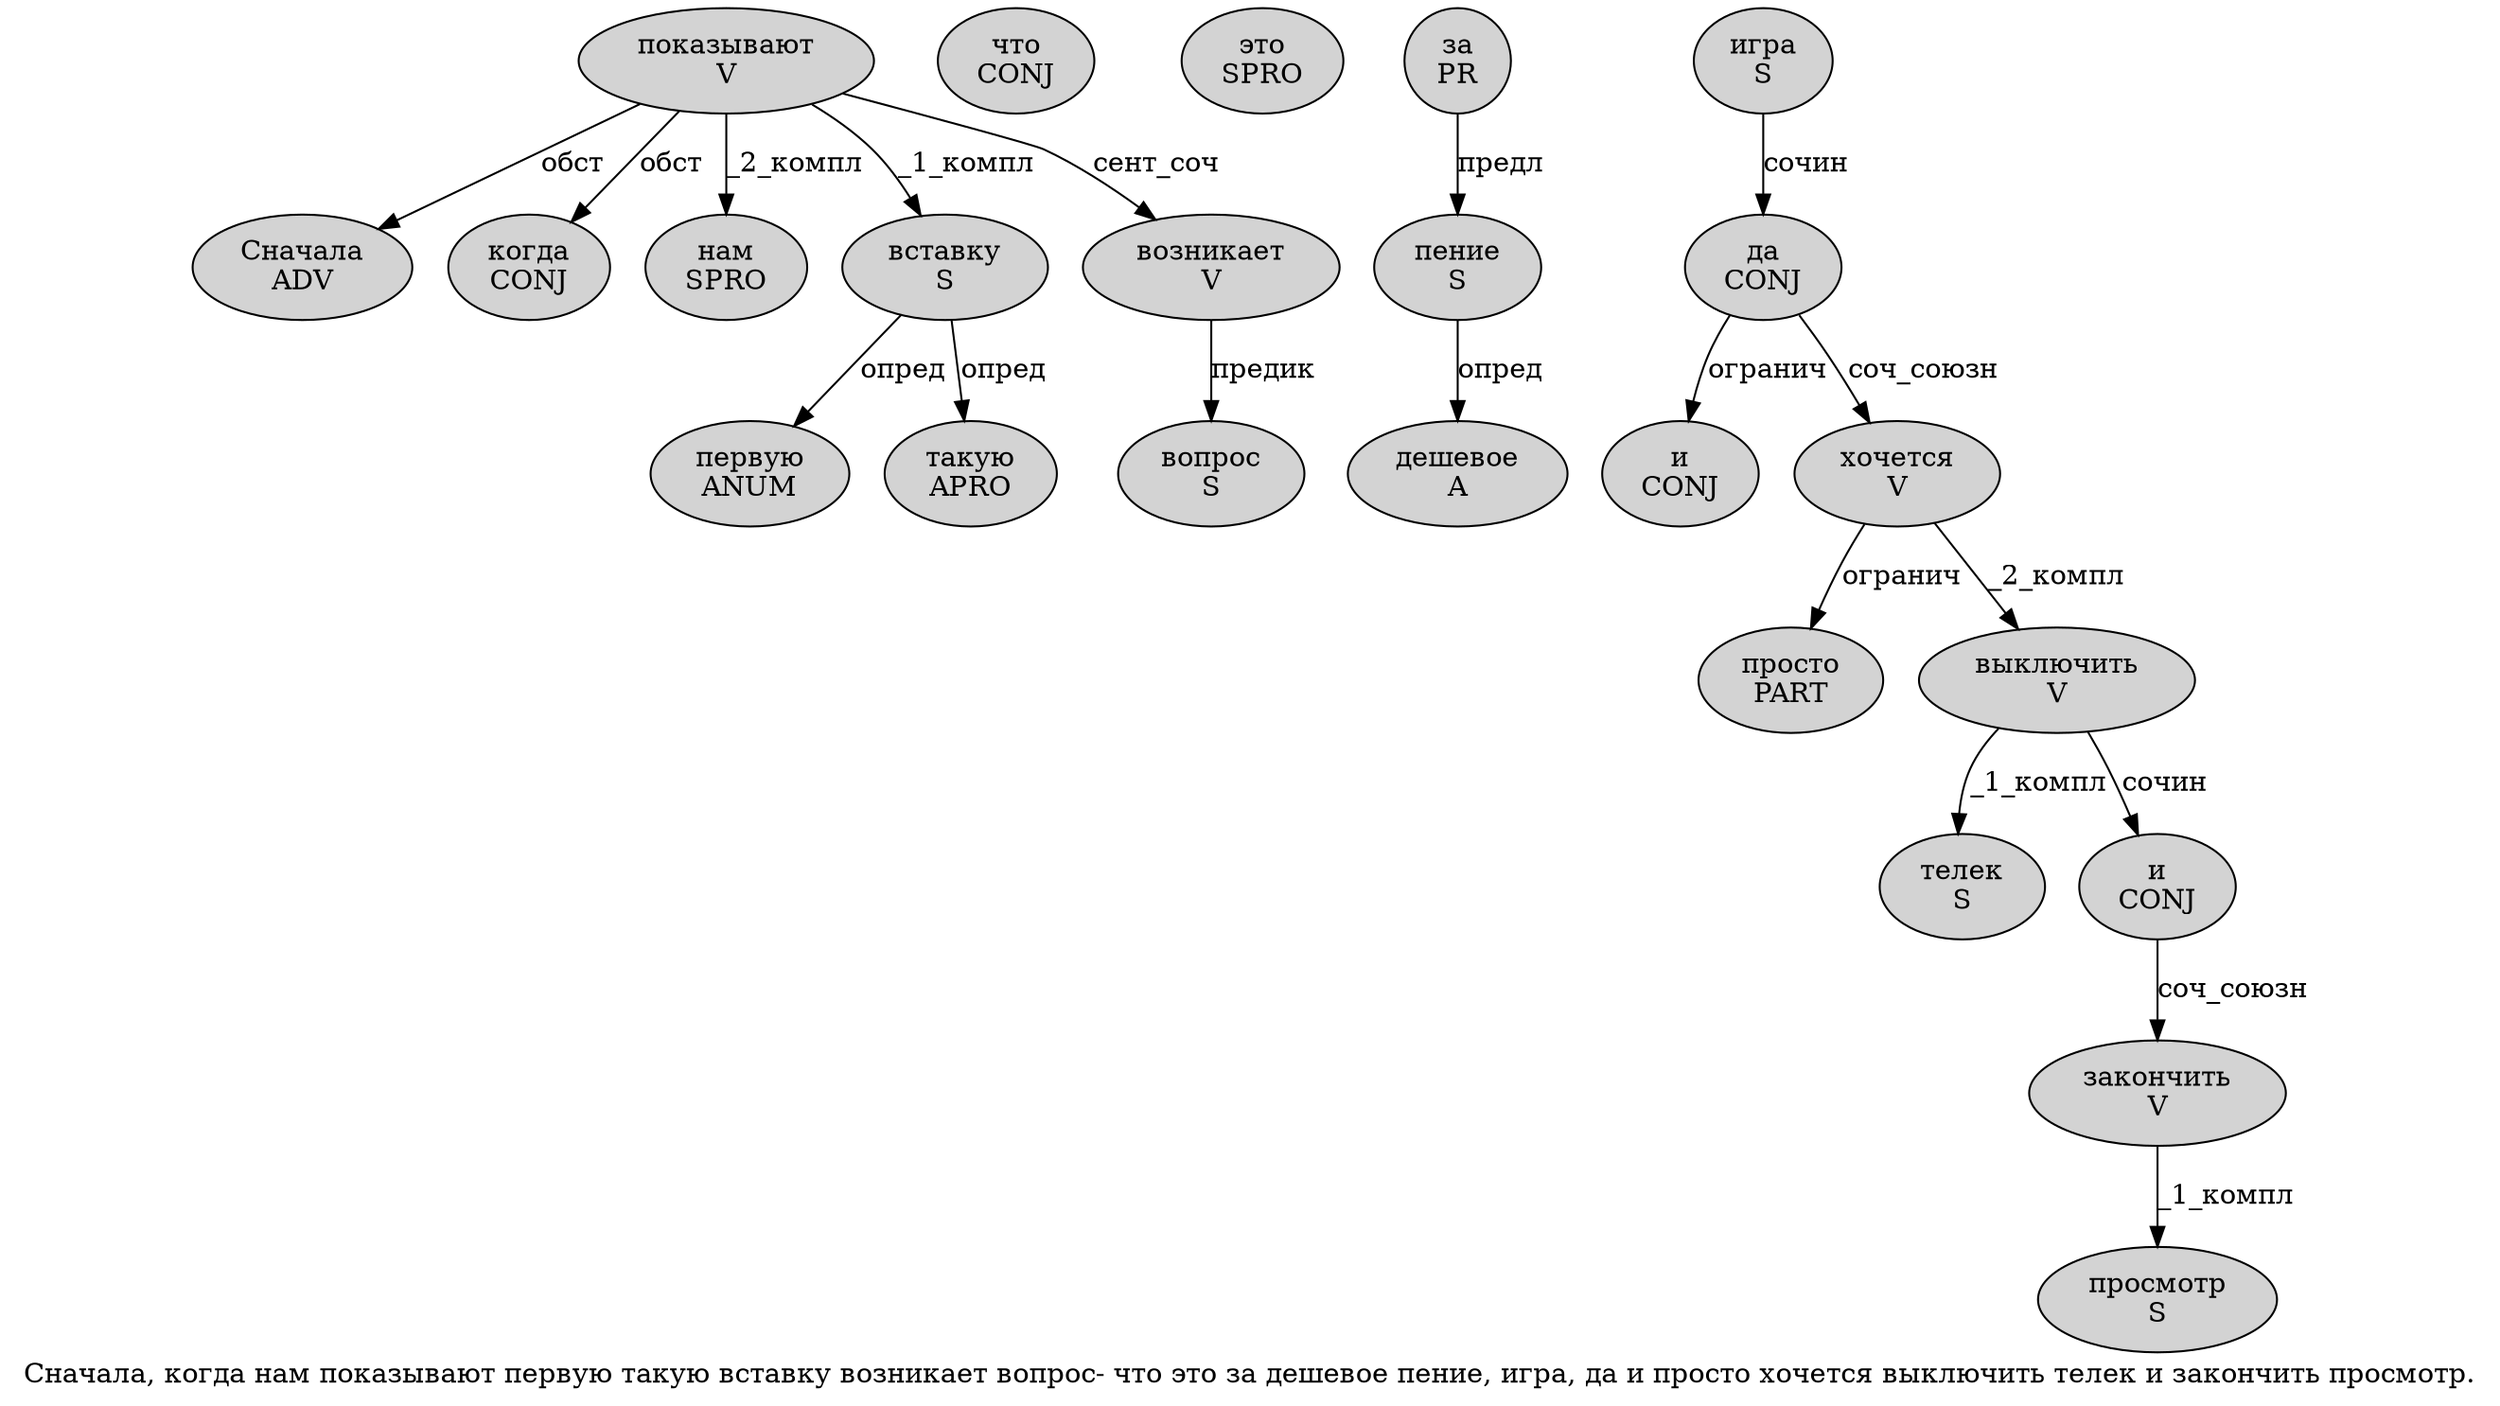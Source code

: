 digraph SENTENCE_1000 {
	graph [label="Сначала, когда нам показывают первую такую вставку возникает вопрос- что это за дешевое пение, игра, да и просто хочется выключить телек и закончить просмотр."]
	node [style=filled]
		0 [label="Сначала
ADV" color="" fillcolor=lightgray penwidth=1 shape=ellipse]
		2 [label="когда
CONJ" color="" fillcolor=lightgray penwidth=1 shape=ellipse]
		3 [label="нам
SPRO" color="" fillcolor=lightgray penwidth=1 shape=ellipse]
		4 [label="показывают
V" color="" fillcolor=lightgray penwidth=1 shape=ellipse]
		5 [label="первую
ANUM" color="" fillcolor=lightgray penwidth=1 shape=ellipse]
		6 [label="такую
APRO" color="" fillcolor=lightgray penwidth=1 shape=ellipse]
		7 [label="вставку
S" color="" fillcolor=lightgray penwidth=1 shape=ellipse]
		8 [label="возникает
V" color="" fillcolor=lightgray penwidth=1 shape=ellipse]
		9 [label="вопрос
S" color="" fillcolor=lightgray penwidth=1 shape=ellipse]
		11 [label="что
CONJ" color="" fillcolor=lightgray penwidth=1 shape=ellipse]
		12 [label="это
SPRO" color="" fillcolor=lightgray penwidth=1 shape=ellipse]
		13 [label="за
PR" color="" fillcolor=lightgray penwidth=1 shape=ellipse]
		14 [label="дешевое
A" color="" fillcolor=lightgray penwidth=1 shape=ellipse]
		15 [label="пение
S" color="" fillcolor=lightgray penwidth=1 shape=ellipse]
		17 [label="игра
S" color="" fillcolor=lightgray penwidth=1 shape=ellipse]
		19 [label="да
CONJ" color="" fillcolor=lightgray penwidth=1 shape=ellipse]
		20 [label="и
CONJ" color="" fillcolor=lightgray penwidth=1 shape=ellipse]
		21 [label="просто
PART" color="" fillcolor=lightgray penwidth=1 shape=ellipse]
		22 [label="хочется
V" color="" fillcolor=lightgray penwidth=1 shape=ellipse]
		23 [label="выключить
V" color="" fillcolor=lightgray penwidth=1 shape=ellipse]
		24 [label="телек
S" color="" fillcolor=lightgray penwidth=1 shape=ellipse]
		25 [label="и
CONJ" color="" fillcolor=lightgray penwidth=1 shape=ellipse]
		26 [label="закончить
V" color="" fillcolor=lightgray penwidth=1 shape=ellipse]
		27 [label="просмотр
S" color="" fillcolor=lightgray penwidth=1 shape=ellipse]
			25 -> 26 [label="соч_союзн"]
			17 -> 19 [label="сочин"]
			7 -> 5 [label="опред"]
			7 -> 6 [label="опред"]
			13 -> 15 [label="предл"]
			23 -> 24 [label="_1_компл"]
			23 -> 25 [label="сочин"]
			15 -> 14 [label="опред"]
			8 -> 9 [label="предик"]
			19 -> 20 [label="огранич"]
			19 -> 22 [label="соч_союзн"]
			4 -> 0 [label="обст"]
			4 -> 2 [label="обст"]
			4 -> 3 [label="_2_компл"]
			4 -> 7 [label="_1_компл"]
			4 -> 8 [label="сент_соч"]
			26 -> 27 [label="_1_компл"]
			22 -> 21 [label="огранич"]
			22 -> 23 [label="_2_компл"]
}